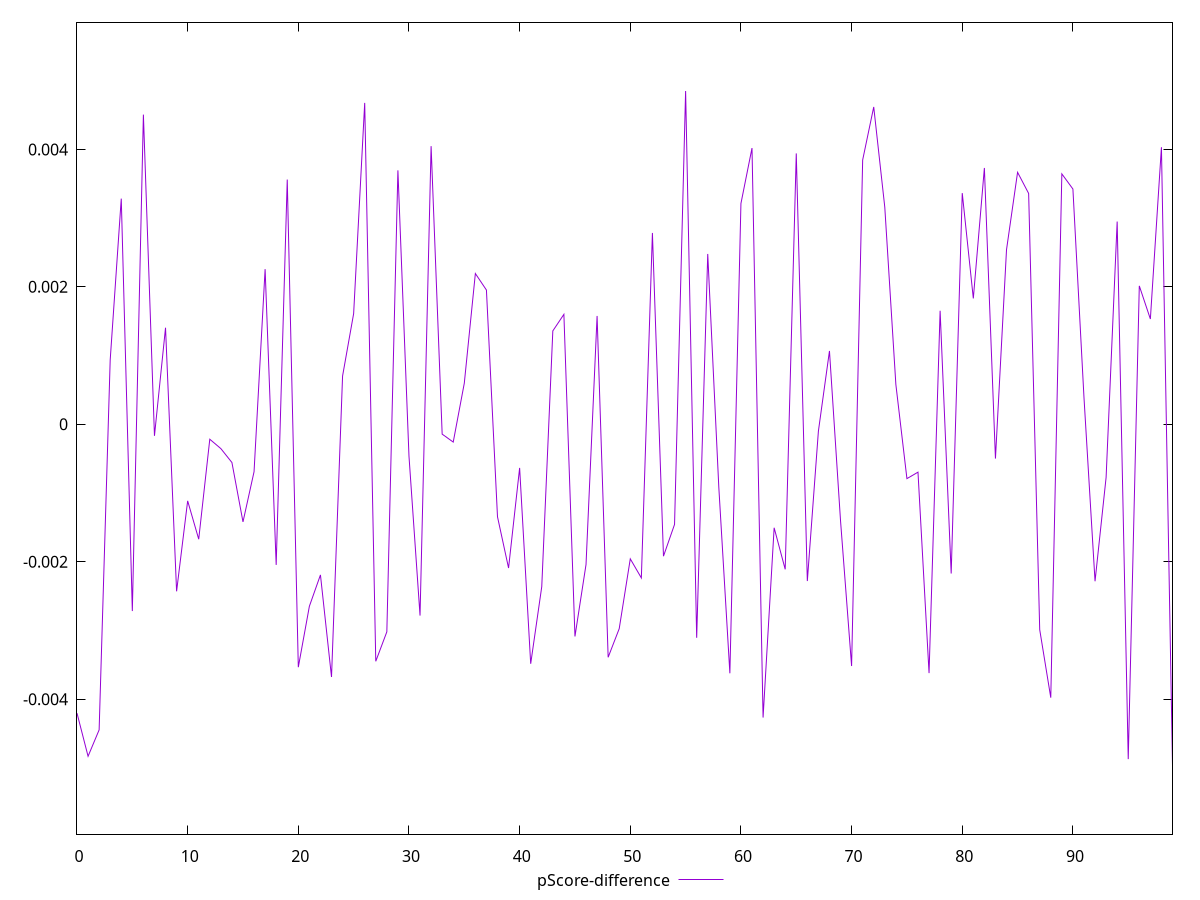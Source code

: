 reset

$pScoreDifference <<EOF
0 -0.004204275606327412
1 -0.0048314134611289195
2 -0.0044473420725855695
3 0.0009361078957456082
4 0.0032835537792869074
5 -0.0027185311974988746
6 0.004505739933952535
7 -0.0001684063430039684
8 0.0014045918168226201
9 -0.0024310555492306207
10 -0.0011148662217225214
11 -0.0016726425217485907
12 -0.00021785353359093929
13 -0.0003544689477987806
14 -0.0005567087232434265
15 -0.0014209417223948195
16 -0.0006905756545816377
17 0.002257476823943616
18 -0.0020463151285335934
19 0.0035608401631851416
20 -0.0035349360421044196
21 -0.002648252875888768
22 -0.0021922960725974106
23 -0.003677577706910018
24 0.0007023011270048674
25 0.0016102064162435425
26 0.004676147437767675
27 -0.0034491757496089015
28 -0.003020345136765301
29 0.0036947690975744907
30 -0.0004617933660154838
31 -0.00278435034918334
32 0.004047002676256017
33 -0.00014358617995058331
34 -0.0002592332819378873
35 0.0005973282425436599
36 0.002193232801201761
37 0.0019529742041124454
38 -0.0013465534165656434
39 -0.0020918453996207065
40 -0.0006354610754414347
41 -0.0034852693667035695
42 -0.0023632292257081966
43 0.0013584729207236634
44 0.0015993172494275232
45 -0.0030878189567493664
46 -0.0020412466898948045
47 0.001576475610173378
48 -0.00339092473587721
49 -0.0029743846961294285
50 -0.0019586071238038016
51 -0.002236242006590894
52 0.002783459190085713
53 -0.0019198876488489836
54 -0.0014574661904910302
55 0.004849300954572144
56 -0.0031075268041009796
57 0.002478034895771697
58 -0.0009157070857582772
59 -0.0036236885441803812
60 0.003212393057710705
61 0.004019116799297784
62 -0.00426789920395898
63 -0.001506286301612203
64 -0.0021110948016149766
65 0.003941808903943134
66 -0.0022814766980706613
67 -0.00010053530032194669
68 0.001066759393868466
69 -0.0014033184746157223
70 -0.003517877900156119
71 0.003845716660601406
72 0.004617351031329431
73 0.003157851041359905
74 0.0005795086222661894
75 -0.0007909535307208948
76 -0.0006969761850315059
77 -0.0036215086339690394
78 0.0016518506260196908
79 -0.0021721560997034484
80 0.0033639456206190355
81 0.0018311595116919932
82 0.0037294402800962523
83 -0.0004992002994121947
84 0.002539827754806545
85 0.003666423879816638
86 0.0033585864585079506
87 -0.002989081007452876
88 -0.0039786619205575136
89 0.0036435216151290417
90 0.0034231366610532055
91 0.00039213208885613415
92 -0.0022845631604034855
93 -0.0007739261203840719
94 0.002950159824200327
95 -0.004873249238228627
96 0.002013836128942126
97 0.0015319002568923157
98 0.004031260147333682
99 -0.004964331352222073
EOF

set key outside below
set xrange [0:99]
set yrange [-0.005964331352222073:0.005849300954572144]
set trange [-0.005964331352222073:0.005849300954572144]
set terminal svg size 640, 500 enhanced background rgb 'white'
set output "report_00015_2021-02-09T16-11-33.973Z/first-cpu-idle/samples/pages+cached+noadtech+nomedia+nocss/pScore-difference/values.svg"

plot $pScoreDifference title "pScore-difference" with line

reset
